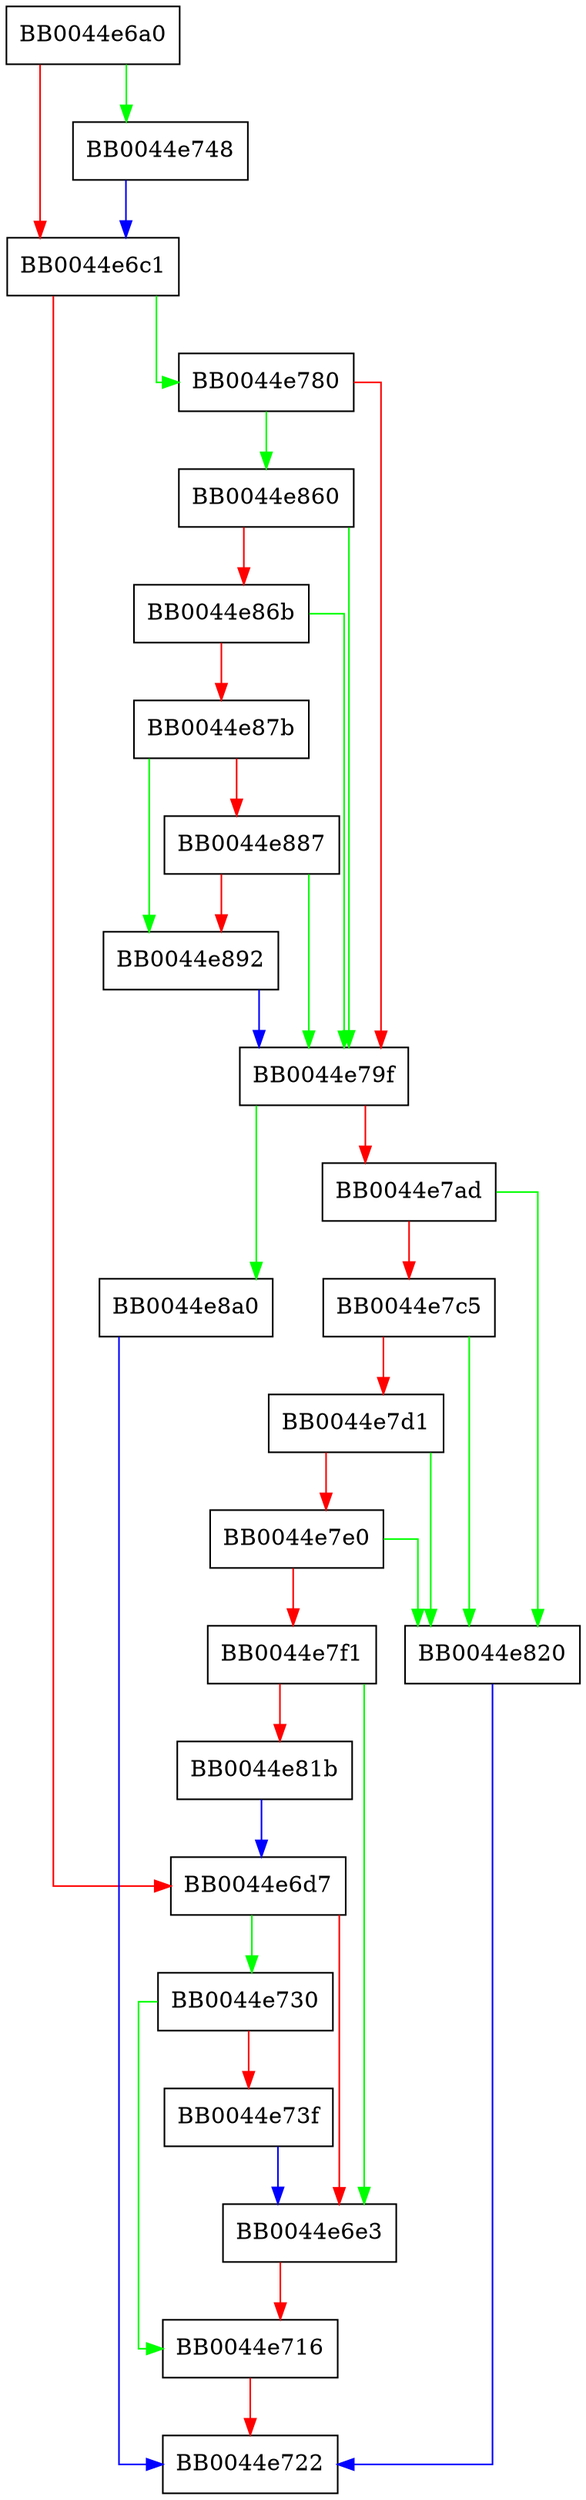 digraph get_ecdsa {
  node [shape="box"];
  graph [splines=ortho];
  BB0044e6a0 -> BB0044e748 [color="green"];
  BB0044e6a0 -> BB0044e6c1 [color="red"];
  BB0044e6c1 -> BB0044e780 [color="green"];
  BB0044e6c1 -> BB0044e6d7 [color="red"];
  BB0044e6d7 -> BB0044e730 [color="green"];
  BB0044e6d7 -> BB0044e6e3 [color="red"];
  BB0044e6e3 -> BB0044e716 [color="red"];
  BB0044e716 -> BB0044e722 [color="red"];
  BB0044e730 -> BB0044e716 [color="green"];
  BB0044e730 -> BB0044e73f [color="red"];
  BB0044e73f -> BB0044e6e3 [color="blue"];
  BB0044e748 -> BB0044e6c1 [color="blue"];
  BB0044e780 -> BB0044e860 [color="green"];
  BB0044e780 -> BB0044e79f [color="red"];
  BB0044e79f -> BB0044e8a0 [color="green"];
  BB0044e79f -> BB0044e7ad [color="red"];
  BB0044e7ad -> BB0044e820 [color="green"];
  BB0044e7ad -> BB0044e7c5 [color="red"];
  BB0044e7c5 -> BB0044e820 [color="green"];
  BB0044e7c5 -> BB0044e7d1 [color="red"];
  BB0044e7d1 -> BB0044e820 [color="green"];
  BB0044e7d1 -> BB0044e7e0 [color="red"];
  BB0044e7e0 -> BB0044e820 [color="green"];
  BB0044e7e0 -> BB0044e7f1 [color="red"];
  BB0044e7f1 -> BB0044e6e3 [color="green"];
  BB0044e7f1 -> BB0044e81b [color="red"];
  BB0044e81b -> BB0044e6d7 [color="blue"];
  BB0044e820 -> BB0044e722 [color="blue"];
  BB0044e860 -> BB0044e79f [color="green"];
  BB0044e860 -> BB0044e86b [color="red"];
  BB0044e86b -> BB0044e79f [color="green"];
  BB0044e86b -> BB0044e87b [color="red"];
  BB0044e87b -> BB0044e892 [color="green"];
  BB0044e87b -> BB0044e887 [color="red"];
  BB0044e887 -> BB0044e79f [color="green"];
  BB0044e887 -> BB0044e892 [color="red"];
  BB0044e892 -> BB0044e79f [color="blue"];
  BB0044e8a0 -> BB0044e722 [color="blue"];
}